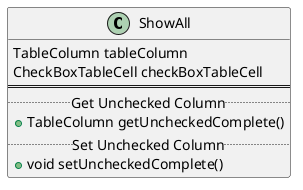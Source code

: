 @startuml
class ShowAll{
TableColumn tableColumn
CheckBoxTableCell checkBoxTableCell
==
.. Get Unchecked Column ..
+ TableColumn getUncheckedComplete()
.. Set Unchecked Column ..
+ void setUncheckedComplete()
}

@enduml